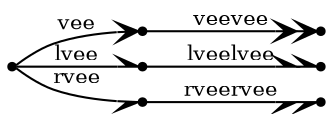 digraph G
{
	graph[rankdir = "LR" nodesep = "0"]
	node[shape = "point" label = ""]
	edge[fontsize = "10"]
	_vee -> vee[arrowhead = "vee" label = "vee"]
	vee -> veevee[arrowhead = "veevee" label = "veevee"]
	_vee -> lvee[arrowhead = "lvee" label = "lvee"]
	lvee -> lveelvee[arrowhead = "lveelvee" label = "lveelvee"]
	_vee -> rvee[arrowhead = "rvee" label = "rvee"]
	rvee -> rveervee[arrowhead = "rveervee" label = "rveervee"]

}
